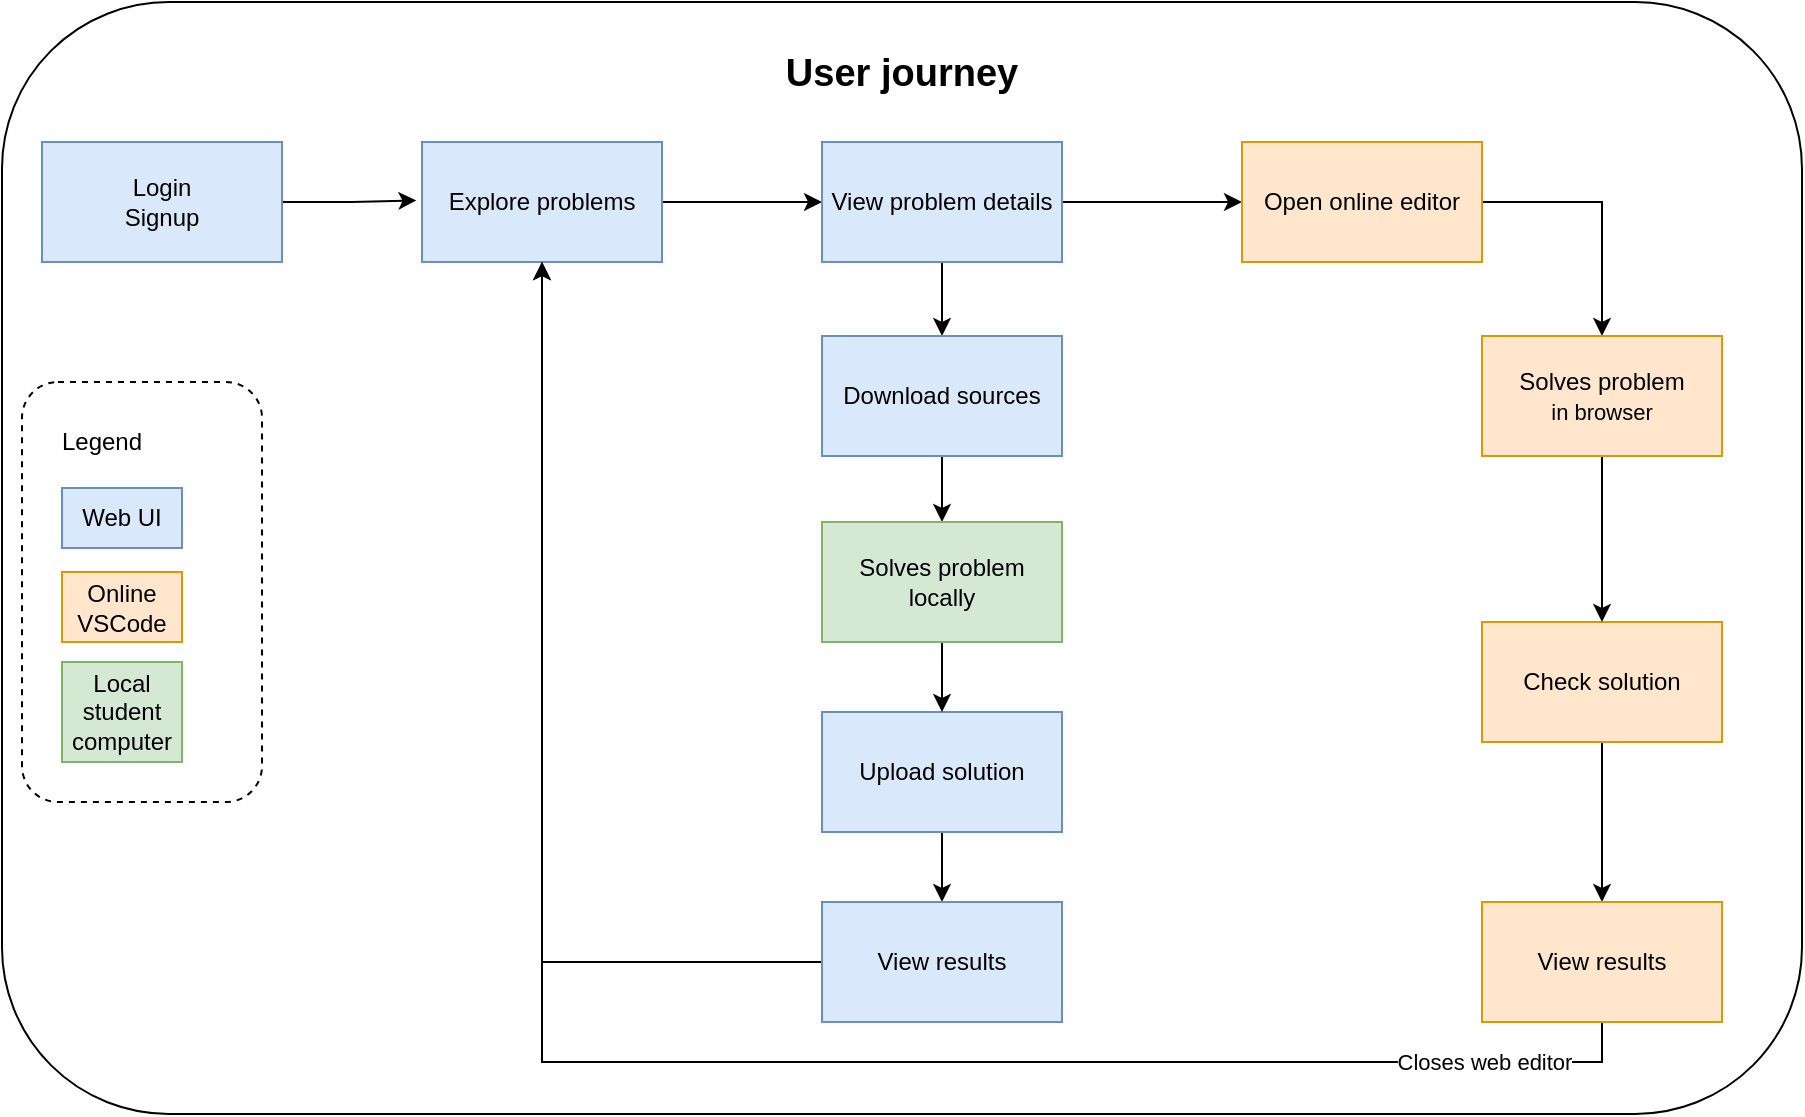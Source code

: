 <?xml version="1.0" encoding="UTF-8"?>
<mxfile version="21.2.9" type="google">
  <diagram name="Page-1" id="S4yoF_KK0f6Cg9Ybowjl">
    <mxGraphModel dx="989" dy="587" grid="1" gridSize="10" guides="1" tooltips="1" connect="1" arrows="1" fold="1" page="1" pageScale="1" pageWidth="850" pageHeight="1100" math="0" shadow="0">
      <root>
        <mxCell id="0" />
        <mxCell id="1" parent="0" />
        <mxCell id="_J8w8feRt_mu7KjlCWAL-29" value="" style="rounded=1;whiteSpace=wrap;html=1;" vertex="1" parent="1">
          <mxGeometry x="40" y="250" width="900" height="556" as="geometry" />
        </mxCell>
        <mxCell id="_J8w8feRt_mu7KjlCWAL-28" value="" style="rounded=1;whiteSpace=wrap;html=1;dashed=1;" vertex="1" parent="1">
          <mxGeometry x="50" y="440" width="120" height="210" as="geometry" />
        </mxCell>
        <mxCell id="_J8w8feRt_mu7KjlCWAL-4" style="edgeStyle=orthogonalEdgeStyle;rounded=0;orthogonalLoop=1;jettySize=auto;html=1;exitX=1;exitY=0.5;exitDx=0;exitDy=0;entryX=-0.023;entryY=0.487;entryDx=0;entryDy=0;entryPerimeter=0;" edge="1" parent="1" source="_J8w8feRt_mu7KjlCWAL-1" target="_J8w8feRt_mu7KjlCWAL-2">
          <mxGeometry relative="1" as="geometry" />
        </mxCell>
        <mxCell id="_J8w8feRt_mu7KjlCWAL-1" value="Login&lt;br&gt;Signup" style="rounded=0;whiteSpace=wrap;html=1;fillColor=#dae8fc;strokeColor=#6c8ebf;" vertex="1" parent="1">
          <mxGeometry x="60" y="320" width="120" height="60" as="geometry" />
        </mxCell>
        <mxCell id="_J8w8feRt_mu7KjlCWAL-5" style="edgeStyle=orthogonalEdgeStyle;rounded=0;orthogonalLoop=1;jettySize=auto;html=1;exitX=1;exitY=0.5;exitDx=0;exitDy=0;entryX=0;entryY=0.5;entryDx=0;entryDy=0;" edge="1" parent="1" source="_J8w8feRt_mu7KjlCWAL-2" target="_J8w8feRt_mu7KjlCWAL-3">
          <mxGeometry relative="1" as="geometry" />
        </mxCell>
        <mxCell id="_J8w8feRt_mu7KjlCWAL-2" value="Explore problems" style="rounded=0;whiteSpace=wrap;html=1;fillColor=#dae8fc;strokeColor=#6c8ebf;" vertex="1" parent="1">
          <mxGeometry x="250" y="320" width="120" height="60" as="geometry" />
        </mxCell>
        <mxCell id="_J8w8feRt_mu7KjlCWAL-7" style="edgeStyle=orthogonalEdgeStyle;rounded=0;orthogonalLoop=1;jettySize=auto;html=1;exitX=0.5;exitY=1;exitDx=0;exitDy=0;entryX=0.5;entryY=0;entryDx=0;entryDy=0;" edge="1" parent="1" source="_J8w8feRt_mu7KjlCWAL-3" target="_J8w8feRt_mu7KjlCWAL-6">
          <mxGeometry relative="1" as="geometry" />
        </mxCell>
        <mxCell id="_J8w8feRt_mu7KjlCWAL-14" style="edgeStyle=orthogonalEdgeStyle;rounded=0;orthogonalLoop=1;jettySize=auto;html=1;exitX=1;exitY=0.5;exitDx=0;exitDy=0;entryX=0;entryY=0.5;entryDx=0;entryDy=0;" edge="1" parent="1" source="_J8w8feRt_mu7KjlCWAL-3" target="_J8w8feRt_mu7KjlCWAL-13">
          <mxGeometry relative="1" as="geometry" />
        </mxCell>
        <mxCell id="_J8w8feRt_mu7KjlCWAL-3" value="View problem details" style="rounded=0;whiteSpace=wrap;html=1;fillColor=#dae8fc;strokeColor=#6c8ebf;" vertex="1" parent="1">
          <mxGeometry x="450" y="320" width="120" height="60" as="geometry" />
        </mxCell>
        <mxCell id="_J8w8feRt_mu7KjlCWAL-39" value="" style="edgeStyle=orthogonalEdgeStyle;rounded=0;orthogonalLoop=1;jettySize=auto;html=1;" edge="1" parent="1" source="_J8w8feRt_mu7KjlCWAL-6" target="_J8w8feRt_mu7KjlCWAL-38">
          <mxGeometry relative="1" as="geometry" />
        </mxCell>
        <mxCell id="_J8w8feRt_mu7KjlCWAL-6" value="Download sources" style="rounded=0;whiteSpace=wrap;html=1;fillColor=#dae8fc;strokeColor=#6c8ebf;" vertex="1" parent="1">
          <mxGeometry x="450" y="417" width="120" height="60" as="geometry" />
        </mxCell>
        <mxCell id="_J8w8feRt_mu7KjlCWAL-12" style="edgeStyle=orthogonalEdgeStyle;rounded=0;orthogonalLoop=1;jettySize=auto;html=1;entryX=0.5;entryY=0;entryDx=0;entryDy=0;" edge="1" parent="1" source="_J8w8feRt_mu7KjlCWAL-8" target="_J8w8feRt_mu7KjlCWAL-11">
          <mxGeometry relative="1" as="geometry" />
        </mxCell>
        <mxCell id="_J8w8feRt_mu7KjlCWAL-8" value="Upload solution" style="rounded=0;whiteSpace=wrap;html=1;fillColor=#dae8fc;strokeColor=#6c8ebf;" vertex="1" parent="1">
          <mxGeometry x="450" y="605" width="120" height="60" as="geometry" />
        </mxCell>
        <mxCell id="_J8w8feRt_mu7KjlCWAL-24" style="edgeStyle=orthogonalEdgeStyle;rounded=0;orthogonalLoop=1;jettySize=auto;html=1;exitX=0;exitY=0.5;exitDx=0;exitDy=0;entryX=0.5;entryY=1;entryDx=0;entryDy=0;" edge="1" parent="1" source="_J8w8feRt_mu7KjlCWAL-11" target="_J8w8feRt_mu7KjlCWAL-2">
          <mxGeometry relative="1" as="geometry" />
        </mxCell>
        <mxCell id="_J8w8feRt_mu7KjlCWAL-11" value="View results" style="rounded=0;whiteSpace=wrap;html=1;fillColor=#dae8fc;strokeColor=#6c8ebf;" vertex="1" parent="1">
          <mxGeometry x="450" y="700" width="120" height="60" as="geometry" />
        </mxCell>
        <mxCell id="_J8w8feRt_mu7KjlCWAL-33" style="edgeStyle=orthogonalEdgeStyle;rounded=0;orthogonalLoop=1;jettySize=auto;html=1;exitX=1;exitY=0.5;exitDx=0;exitDy=0;entryX=0.5;entryY=0;entryDx=0;entryDy=0;" edge="1" parent="1" source="_J8w8feRt_mu7KjlCWAL-13" target="_J8w8feRt_mu7KjlCWAL-31">
          <mxGeometry relative="1" as="geometry" />
        </mxCell>
        <mxCell id="_J8w8feRt_mu7KjlCWAL-13" value="Open online editor" style="rounded=0;whiteSpace=wrap;html=1;fillColor=#ffe6cc;strokeColor=#d79b00;" vertex="1" parent="1">
          <mxGeometry x="660" y="320" width="120" height="60" as="geometry" />
        </mxCell>
        <mxCell id="_J8w8feRt_mu7KjlCWAL-21" value="" style="edgeStyle=orthogonalEdgeStyle;rounded=0;orthogonalLoop=1;jettySize=auto;html=1;" edge="1" parent="1" source="_J8w8feRt_mu7KjlCWAL-17" target="_J8w8feRt_mu7KjlCWAL-20">
          <mxGeometry relative="1" as="geometry" />
        </mxCell>
        <mxCell id="_J8w8feRt_mu7KjlCWAL-17" value="Check solution" style="whiteSpace=wrap;html=1;rounded=0;fillColor=#ffe6cc;strokeColor=#d79b00;" vertex="1" parent="1">
          <mxGeometry x="780" y="560" width="120" height="60" as="geometry" />
        </mxCell>
        <mxCell id="_J8w8feRt_mu7KjlCWAL-22" style="edgeStyle=orthogonalEdgeStyle;rounded=0;orthogonalLoop=1;jettySize=auto;html=1;exitX=0.5;exitY=1;exitDx=0;exitDy=0;entryX=0.5;entryY=1;entryDx=0;entryDy=0;" edge="1" parent="1" source="_J8w8feRt_mu7KjlCWAL-20" target="_J8w8feRt_mu7KjlCWAL-2">
          <mxGeometry relative="1" as="geometry">
            <Array as="points">
              <mxPoint x="840" y="780" />
              <mxPoint x="310" y="780" />
            </Array>
          </mxGeometry>
        </mxCell>
        <mxCell id="_J8w8feRt_mu7KjlCWAL-23" value="Closes web editor" style="edgeLabel;html=1;align=center;verticalAlign=middle;resizable=0;points=[];" vertex="1" connectable="0" parent="_J8w8feRt_mu7KjlCWAL-22">
          <mxGeometry x="-0.906" y="2" relative="1" as="geometry">
            <mxPoint x="-35" y="-2" as="offset" />
          </mxGeometry>
        </mxCell>
        <mxCell id="_J8w8feRt_mu7KjlCWAL-20" value="View results" style="whiteSpace=wrap;html=1;rounded=0;fillColor=#ffe6cc;strokeColor=#d79b00;" vertex="1" parent="1">
          <mxGeometry x="780" y="700" width="120" height="60" as="geometry" />
        </mxCell>
        <mxCell id="_J8w8feRt_mu7KjlCWAL-25" value="Legend" style="text;html=1;strokeColor=none;fillColor=none;align=center;verticalAlign=middle;whiteSpace=wrap;rounded=0;" vertex="1" parent="1">
          <mxGeometry x="60" y="455" width="60" height="30" as="geometry" />
        </mxCell>
        <mxCell id="_J8w8feRt_mu7KjlCWAL-26" value="Web UI" style="rounded=0;whiteSpace=wrap;html=1;fillColor=#dae8fc;strokeColor=#6c8ebf;" vertex="1" parent="1">
          <mxGeometry x="70" y="493" width="60" height="30" as="geometry" />
        </mxCell>
        <mxCell id="_J8w8feRt_mu7KjlCWAL-27" value="Online VSCode" style="rounded=0;whiteSpace=wrap;html=1;fillColor=#ffe6cc;strokeColor=#d79b00;" vertex="1" parent="1">
          <mxGeometry x="70" y="535" width="60" height="35" as="geometry" />
        </mxCell>
        <mxCell id="_J8w8feRt_mu7KjlCWAL-30" value="User journey" style="text;html=1;strokeColor=none;fillColor=none;align=center;verticalAlign=middle;whiteSpace=wrap;rounded=0;fontSize=19;fontStyle=1" vertex="1" parent="1">
          <mxGeometry x="410" y="271" width="160" height="30" as="geometry" />
        </mxCell>
        <mxCell id="_J8w8feRt_mu7KjlCWAL-34" value="" style="edgeStyle=orthogonalEdgeStyle;rounded=0;orthogonalLoop=1;jettySize=auto;html=1;" edge="1" parent="1" source="_J8w8feRt_mu7KjlCWAL-31" target="_J8w8feRt_mu7KjlCWAL-17">
          <mxGeometry relative="1" as="geometry" />
        </mxCell>
        <mxCell id="_J8w8feRt_mu7KjlCWAL-31" value="Solves problem&lt;br style=&quot;border-color: var(--border-color); font-size: 11px;&quot;&gt;&lt;span style=&quot;font-size: 11px;&quot;&gt;in browser&lt;/span&gt;" style="whiteSpace=wrap;html=1;fillColor=#ffe6cc;strokeColor=#d79b00;rounded=0;" vertex="1" parent="1">
          <mxGeometry x="780" y="417" width="120" height="60" as="geometry" />
        </mxCell>
        <mxCell id="_J8w8feRt_mu7KjlCWAL-35" value="Local student computer" style="rounded=0;whiteSpace=wrap;html=1;fillColor=#d5e8d4;strokeColor=#82b366;" vertex="1" parent="1">
          <mxGeometry x="70" y="580" width="60" height="50" as="geometry" />
        </mxCell>
        <mxCell id="_J8w8feRt_mu7KjlCWAL-41" style="edgeStyle=orthogonalEdgeStyle;rounded=0;orthogonalLoop=1;jettySize=auto;html=1;exitX=0.5;exitY=1;exitDx=0;exitDy=0;entryX=0.5;entryY=0;entryDx=0;entryDy=0;" edge="1" parent="1" source="_J8w8feRt_mu7KjlCWAL-38" target="_J8w8feRt_mu7KjlCWAL-8">
          <mxGeometry relative="1" as="geometry" />
        </mxCell>
        <mxCell id="_J8w8feRt_mu7KjlCWAL-38" value="Solves problem locally" style="rounded=0;whiteSpace=wrap;html=1;fillColor=#d5e8d4;strokeColor=#82b366;" vertex="1" parent="1">
          <mxGeometry x="450" y="510" width="120" height="60" as="geometry" />
        </mxCell>
      </root>
    </mxGraphModel>
  </diagram>
</mxfile>
